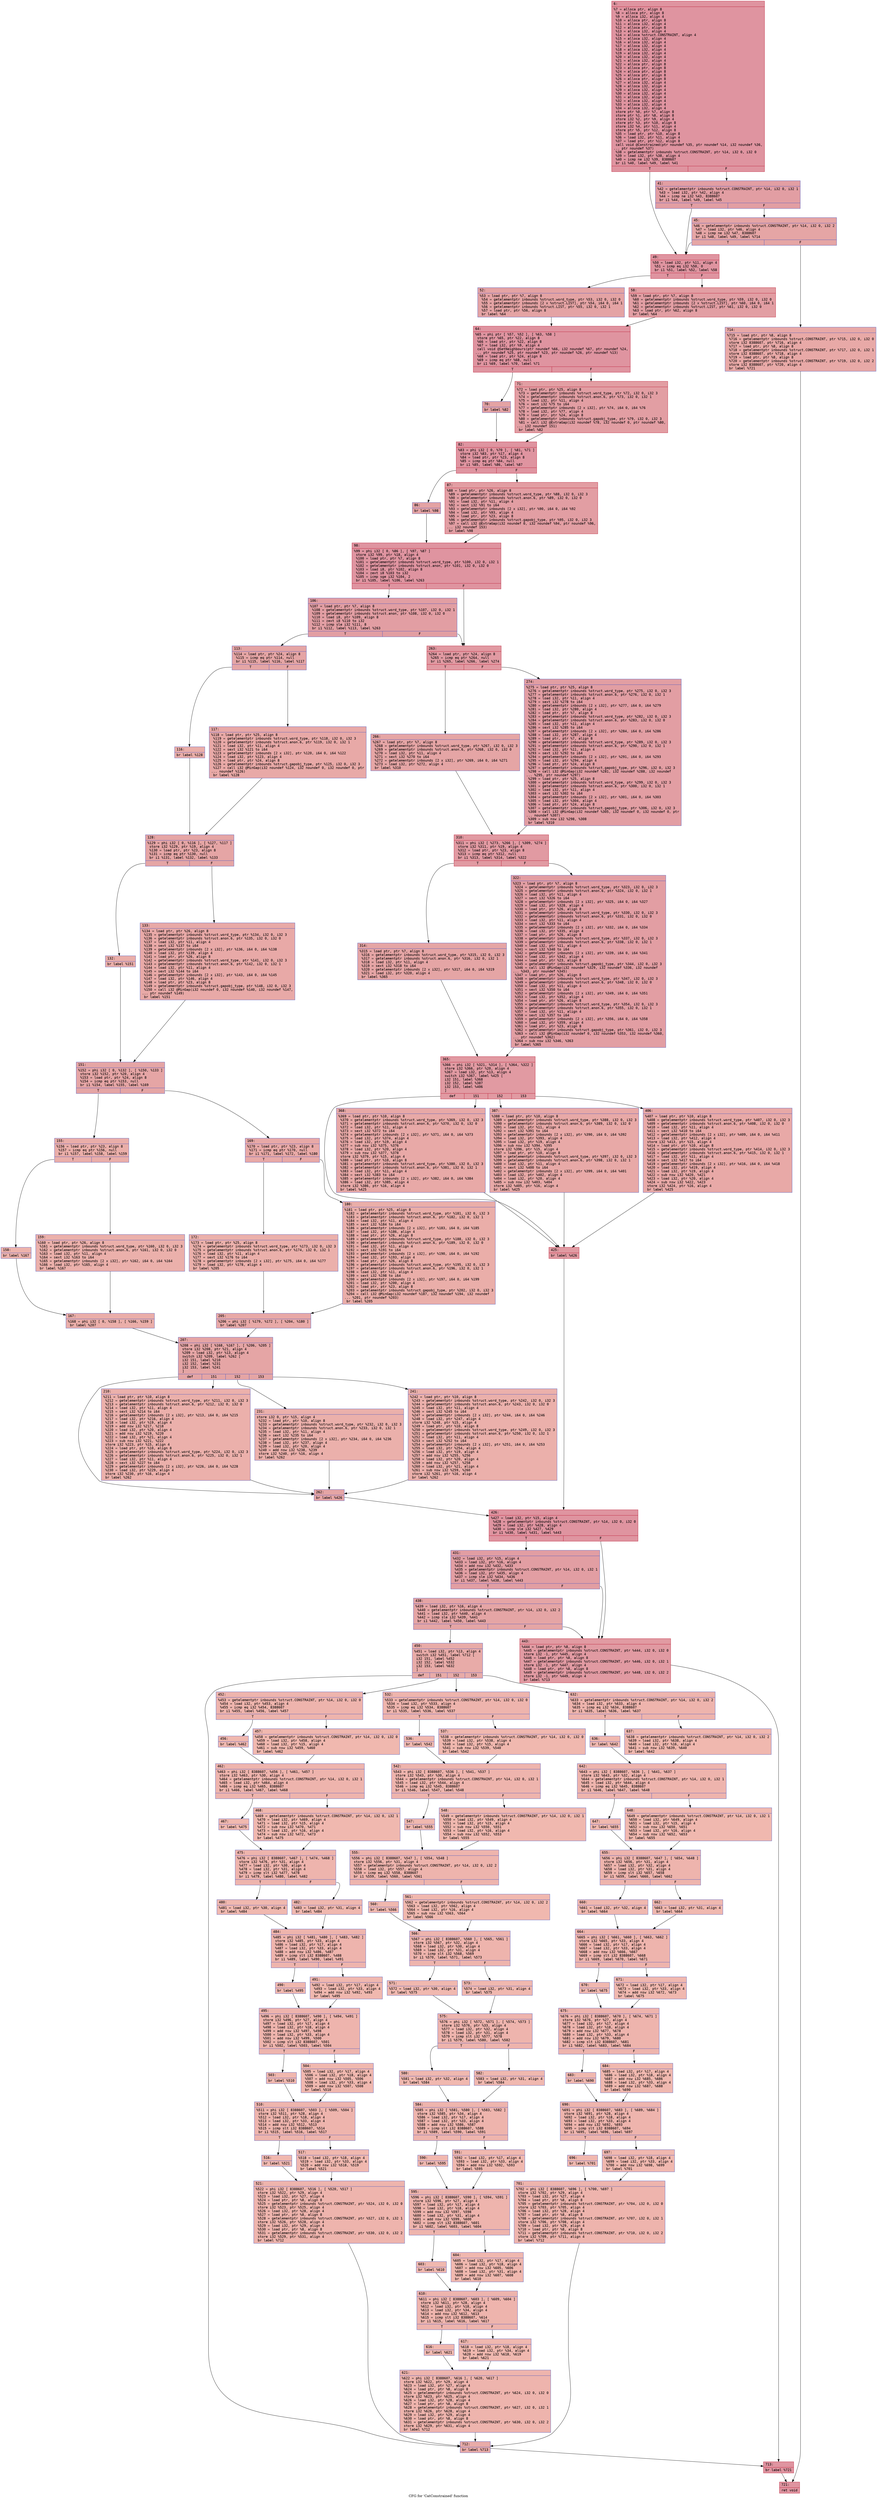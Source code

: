 digraph "CFG for 'CatConstrained' function" {
	label="CFG for 'CatConstrained' function";

	Node0x600001078690 [shape=record,color="#b70d28ff", style=filled, fillcolor="#b70d2870" fontname="Courier",label="{6:\l|  %7 = alloca ptr, align 8\l  %8 = alloca ptr, align 8\l  %9 = alloca i32, align 4\l  %10 = alloca ptr, align 8\l  %11 = alloca i32, align 4\l  %12 = alloca ptr, align 8\l  %13 = alloca i32, align 4\l  %14 = alloca %struct.CONSTRAINT, align 4\l  %15 = alloca i32, align 4\l  %16 = alloca i32, align 4\l  %17 = alloca i32, align 4\l  %18 = alloca i32, align 4\l  %19 = alloca i32, align 4\l  %20 = alloca i32, align 4\l  %21 = alloca i32, align 4\l  %22 = alloca ptr, align 8\l  %23 = alloca ptr, align 8\l  %24 = alloca ptr, align 8\l  %25 = alloca ptr, align 8\l  %26 = alloca ptr, align 8\l  %27 = alloca i32, align 4\l  %28 = alloca i32, align 4\l  %29 = alloca i32, align 4\l  %30 = alloca i32, align 4\l  %31 = alloca i32, align 4\l  %32 = alloca i32, align 4\l  %33 = alloca i32, align 4\l  %34 = alloca i32, align 4\l  store ptr %0, ptr %7, align 8\l  store ptr %1, ptr %8, align 8\l  store i32 %2, ptr %9, align 4\l  store ptr %3, ptr %10, align 8\l  store i32 %4, ptr %11, align 4\l  store ptr %5, ptr %12, align 8\l  %35 = load ptr, ptr %10, align 8\l  %36 = load i32, ptr %11, align 4\l  %37 = load ptr, ptr %12, align 8\l  call void @Constrained(ptr noundef %35, ptr noundef %14, i32 noundef %36,\l... ptr noundef %37)\l  %38 = getelementptr inbounds %struct.CONSTRAINT, ptr %14, i32 0, i32 0\l  %39 = load i32, ptr %38, align 4\l  %40 = icmp ne i32 %39, 8388607\l  br i1 %40, label %49, label %41\l|{<s0>T|<s1>F}}"];
	Node0x600001078690:s0 -> Node0x600001078d70[tooltip="6 -> 49\nProbability 50.00%" ];
	Node0x600001078690:s1 -> Node0x600001078cd0[tooltip="6 -> 41\nProbability 50.00%" ];
	Node0x600001078cd0 [shape=record,color="#3d50c3ff", style=filled, fillcolor="#be242e70" fontname="Courier",label="{41:\l|  %42 = getelementptr inbounds %struct.CONSTRAINT, ptr %14, i32 0, i32 1\l  %43 = load i32, ptr %42, align 4\l  %44 = icmp ne i32 %43, 8388607\l  br i1 %44, label %49, label %45\l|{<s0>T|<s1>F}}"];
	Node0x600001078cd0:s0 -> Node0x600001078d70[tooltip="41 -> 49\nProbability 50.00%" ];
	Node0x600001078cd0:s1 -> Node0x600001078d20[tooltip="41 -> 45\nProbability 50.00%" ];
	Node0x600001078d20 [shape=record,color="#3d50c3ff", style=filled, fillcolor="#c5333470" fontname="Courier",label="{45:\l|  %46 = getelementptr inbounds %struct.CONSTRAINT, ptr %14, i32 0, i32 2\l  %47 = load i32, ptr %46, align 4\l  %48 = icmp ne i32 %47, 8388607\l  br i1 %48, label %49, label %714\l|{<s0>T|<s1>F}}"];
	Node0x600001078d20:s0 -> Node0x600001078d70[tooltip="45 -> 49\nProbability 50.00%" ];
	Node0x600001078d20:s1 -> Node0x60000107b070[tooltip="45 -> 714\nProbability 50.00%" ];
	Node0x600001078d70 [shape=record,color="#b70d28ff", style=filled, fillcolor="#b70d2870" fontname="Courier",label="{49:\l|  %50 = load i32, ptr %11, align 4\l  %51 = icmp eq i32 %50, 0\l  br i1 %51, label %52, label %58\l|{<s0>T|<s1>F}}"];
	Node0x600001078d70:s0 -> Node0x600001078dc0[tooltip="49 -> 52\nProbability 37.50%" ];
	Node0x600001078d70:s1 -> Node0x600001078e10[tooltip="49 -> 58\nProbability 62.50%" ];
	Node0x600001078dc0 [shape=record,color="#3d50c3ff", style=filled, fillcolor="#c32e3170" fontname="Courier",label="{52:\l|  %53 = load ptr, ptr %7, align 8\l  %54 = getelementptr inbounds %struct.word_type, ptr %53, i32 0, i32 0\l  %55 = getelementptr inbounds [2 x %struct.LIST], ptr %54, i64 0, i64 1\l  %56 = getelementptr inbounds %struct.LIST, ptr %55, i32 0, i32 1\l  %57 = load ptr, ptr %56, align 8\l  br label %64\l}"];
	Node0x600001078dc0 -> Node0x600001078e60[tooltip="52 -> 64\nProbability 100.00%" ];
	Node0x600001078e10 [shape=record,color="#b70d28ff", style=filled, fillcolor="#be242e70" fontname="Courier",label="{58:\l|  %59 = load ptr, ptr %7, align 8\l  %60 = getelementptr inbounds %struct.word_type, ptr %59, i32 0, i32 0\l  %61 = getelementptr inbounds [2 x %struct.LIST], ptr %60, i64 0, i64 1\l  %62 = getelementptr inbounds %struct.LIST, ptr %61, i32 0, i32 0\l  %63 = load ptr, ptr %62, align 8\l  br label %64\l}"];
	Node0x600001078e10 -> Node0x600001078e60[tooltip="58 -> 64\nProbability 100.00%" ];
	Node0x600001078e60 [shape=record,color="#b70d28ff", style=filled, fillcolor="#b70d2870" fontname="Courier",label="{64:\l|  %65 = phi ptr [ %57, %52 ], [ %63, %58 ]\l  store ptr %65, ptr %22, align 8\l  %66 = load ptr, ptr %22, align 8\l  %67 = load i32, ptr %9, align 4\l  call void @SetNeighbours(ptr noundef %66, i32 noundef %67, ptr noundef %24,\l... ptr noundef %25, ptr noundef %23, ptr noundef %26, ptr noundef %13)\l  %68 = load ptr, ptr %24, align 8\l  %69 = icmp eq ptr %68, null\l  br i1 %69, label %70, label %71\l|{<s0>T|<s1>F}}"];
	Node0x600001078e60:s0 -> Node0x600001078eb0[tooltip="64 -> 70\nProbability 37.50%" ];
	Node0x600001078e60:s1 -> Node0x600001078f00[tooltip="64 -> 71\nProbability 62.50%" ];
	Node0x600001078eb0 [shape=record,color="#3d50c3ff", style=filled, fillcolor="#c32e3170" fontname="Courier",label="{70:\l|  br label %82\l}"];
	Node0x600001078eb0 -> Node0x600001078f50[tooltip="70 -> 82\nProbability 100.00%" ];
	Node0x600001078f00 [shape=record,color="#b70d28ff", style=filled, fillcolor="#be242e70" fontname="Courier",label="{71:\l|  %72 = load ptr, ptr %25, align 8\l  %73 = getelementptr inbounds %struct.word_type, ptr %72, i32 0, i32 3\l  %74 = getelementptr inbounds %struct.anon.6, ptr %73, i32 0, i32 1\l  %75 = load i32, ptr %11, align 4\l  %76 = sext i32 %75 to i64\l  %77 = getelementptr inbounds [2 x i32], ptr %74, i64 0, i64 %76\l  %78 = load i32, ptr %77, align 4\l  %79 = load ptr, ptr %24, align 8\l  %80 = getelementptr inbounds %struct.gapobj_type, ptr %79, i32 0, i32 3\l  %81 = call i32 @ExtraGap(i32 noundef %78, i32 noundef 0, ptr noundef %80,\l... i32 noundef 151)\l  br label %82\l}"];
	Node0x600001078f00 -> Node0x600001078f50[tooltip="71 -> 82\nProbability 100.00%" ];
	Node0x600001078f50 [shape=record,color="#b70d28ff", style=filled, fillcolor="#b70d2870" fontname="Courier",label="{82:\l|  %83 = phi i32 [ 0, %70 ], [ %81, %71 ]\l  store i32 %83, ptr %17, align 4\l  %84 = load ptr, ptr %23, align 8\l  %85 = icmp eq ptr %84, null\l  br i1 %85, label %86, label %87\l|{<s0>T|<s1>F}}"];
	Node0x600001078f50:s0 -> Node0x600001078fa0[tooltip="82 -> 86\nProbability 37.50%" ];
	Node0x600001078f50:s1 -> Node0x600001078ff0[tooltip="82 -> 87\nProbability 62.50%" ];
	Node0x600001078fa0 [shape=record,color="#3d50c3ff", style=filled, fillcolor="#c32e3170" fontname="Courier",label="{86:\l|  br label %98\l}"];
	Node0x600001078fa0 -> Node0x600001079040[tooltip="86 -> 98\nProbability 100.00%" ];
	Node0x600001078ff0 [shape=record,color="#b70d28ff", style=filled, fillcolor="#be242e70" fontname="Courier",label="{87:\l|  %88 = load ptr, ptr %26, align 8\l  %89 = getelementptr inbounds %struct.word_type, ptr %88, i32 0, i32 3\l  %90 = getelementptr inbounds %struct.anon.6, ptr %89, i32 0, i32 0\l  %91 = load i32, ptr %11, align 4\l  %92 = sext i32 %91 to i64\l  %93 = getelementptr inbounds [2 x i32], ptr %90, i64 0, i64 %92\l  %94 = load i32, ptr %93, align 4\l  %95 = load ptr, ptr %23, align 8\l  %96 = getelementptr inbounds %struct.gapobj_type, ptr %95, i32 0, i32 3\l  %97 = call i32 @ExtraGap(i32 noundef 0, i32 noundef %94, ptr noundef %96,\l... i32 noundef 153)\l  br label %98\l}"];
	Node0x600001078ff0 -> Node0x600001079040[tooltip="87 -> 98\nProbability 100.00%" ];
	Node0x600001079040 [shape=record,color="#b70d28ff", style=filled, fillcolor="#b70d2870" fontname="Courier",label="{98:\l|  %99 = phi i32 [ 0, %86 ], [ %97, %87 ]\l  store i32 %99, ptr %18, align 4\l  %100 = load ptr, ptr %7, align 8\l  %101 = getelementptr inbounds %struct.word_type, ptr %100, i32 0, i32 1\l  %102 = getelementptr inbounds %struct.anon, ptr %101, i32 0, i32 0\l  %103 = load i8, ptr %102, align 8\l  %104 = zext i8 %103 to i32\l  %105 = icmp sge i32 %104, 2\l  br i1 %105, label %106, label %263\l|{<s0>T|<s1>F}}"];
	Node0x600001079040:s0 -> Node0x600001079090[tooltip="98 -> 106\nProbability 50.00%" ];
	Node0x600001079040:s1 -> Node0x600001079720[tooltip="98 -> 263\nProbability 50.00%" ];
	Node0x600001079090 [shape=record,color="#3d50c3ff", style=filled, fillcolor="#be242e70" fontname="Courier",label="{106:\l|  %107 = load ptr, ptr %7, align 8\l  %108 = getelementptr inbounds %struct.word_type, ptr %107, i32 0, i32 1\l  %109 = getelementptr inbounds %struct.anon, ptr %108, i32 0, i32 0\l  %110 = load i8, ptr %109, align 8\l  %111 = zext i8 %110 to i32\l  %112 = icmp sle i32 %111, 8\l  br i1 %112, label %113, label %263\l|{<s0>T|<s1>F}}"];
	Node0x600001079090:s0 -> Node0x6000010790e0[tooltip="106 -> 113\nProbability 50.00%" ];
	Node0x600001079090:s1 -> Node0x600001079720[tooltip="106 -> 263\nProbability 50.00%" ];
	Node0x6000010790e0 [shape=record,color="#3d50c3ff", style=filled, fillcolor="#c5333470" fontname="Courier",label="{113:\l|  %114 = load ptr, ptr %24, align 8\l  %115 = icmp eq ptr %114, null\l  br i1 %115, label %116, label %117\l|{<s0>T|<s1>F}}"];
	Node0x6000010790e0:s0 -> Node0x600001079130[tooltip="113 -> 116\nProbability 37.50%" ];
	Node0x6000010790e0:s1 -> Node0x600001079180[tooltip="113 -> 117\nProbability 62.50%" ];
	Node0x600001079130 [shape=record,color="#3d50c3ff", style=filled, fillcolor="#d0473d70" fontname="Courier",label="{116:\l|  br label %128\l}"];
	Node0x600001079130 -> Node0x6000010791d0[tooltip="116 -> 128\nProbability 100.00%" ];
	Node0x600001079180 [shape=record,color="#3d50c3ff", style=filled, fillcolor="#ca3b3770" fontname="Courier",label="{117:\l|  %118 = load ptr, ptr %25, align 8\l  %119 = getelementptr inbounds %struct.word_type, ptr %118, i32 0, i32 3\l  %120 = getelementptr inbounds %struct.anon.6, ptr %119, i32 0, i32 1\l  %121 = load i32, ptr %11, align 4\l  %122 = sext i32 %121 to i64\l  %123 = getelementptr inbounds [2 x i32], ptr %120, i64 0, i64 %122\l  %124 = load i32, ptr %123, align 4\l  %125 = load ptr, ptr %24, align 8\l  %126 = getelementptr inbounds %struct.gapobj_type, ptr %125, i32 0, i32 3\l  %127 = call i32 @MinGap(i32 noundef %124, i32 noundef 0, i32 noundef 0, ptr\l... noundef %126)\l  br label %128\l}"];
	Node0x600001079180 -> Node0x6000010791d0[tooltip="117 -> 128\nProbability 100.00%" ];
	Node0x6000010791d0 [shape=record,color="#3d50c3ff", style=filled, fillcolor="#c5333470" fontname="Courier",label="{128:\l|  %129 = phi i32 [ 0, %116 ], [ %127, %117 ]\l  store i32 %129, ptr %19, align 4\l  %130 = load ptr, ptr %23, align 8\l  %131 = icmp eq ptr %130, null\l  br i1 %131, label %132, label %133\l|{<s0>T|<s1>F}}"];
	Node0x6000010791d0:s0 -> Node0x600001079220[tooltip="128 -> 132\nProbability 37.50%" ];
	Node0x6000010791d0:s1 -> Node0x600001079270[tooltip="128 -> 133\nProbability 62.50%" ];
	Node0x600001079220 [shape=record,color="#3d50c3ff", style=filled, fillcolor="#d0473d70" fontname="Courier",label="{132:\l|  br label %151\l}"];
	Node0x600001079220 -> Node0x6000010792c0[tooltip="132 -> 151\nProbability 100.00%" ];
	Node0x600001079270 [shape=record,color="#3d50c3ff", style=filled, fillcolor="#ca3b3770" fontname="Courier",label="{133:\l|  %134 = load ptr, ptr %26, align 8\l  %135 = getelementptr inbounds %struct.word_type, ptr %134, i32 0, i32 3\l  %136 = getelementptr inbounds %struct.anon.6, ptr %135, i32 0, i32 0\l  %137 = load i32, ptr %11, align 4\l  %138 = sext i32 %137 to i64\l  %139 = getelementptr inbounds [2 x i32], ptr %136, i64 0, i64 %138\l  %140 = load i32, ptr %139, align 4\l  %141 = load ptr, ptr %26, align 8\l  %142 = getelementptr inbounds %struct.word_type, ptr %141, i32 0, i32 3\l  %143 = getelementptr inbounds %struct.anon.6, ptr %142, i32 0, i32 1\l  %144 = load i32, ptr %11, align 4\l  %145 = sext i32 %144 to i64\l  %146 = getelementptr inbounds [2 x i32], ptr %143, i64 0, i64 %145\l  %147 = load i32, ptr %146, align 4\l  %148 = load ptr, ptr %23, align 8\l  %149 = getelementptr inbounds %struct.gapobj_type, ptr %148, i32 0, i32 3\l  %150 = call i32 @MinGap(i32 noundef 0, i32 noundef %140, i32 noundef %147,\l... ptr noundef %149)\l  br label %151\l}"];
	Node0x600001079270 -> Node0x6000010792c0[tooltip="133 -> 151\nProbability 100.00%" ];
	Node0x6000010792c0 [shape=record,color="#3d50c3ff", style=filled, fillcolor="#c5333470" fontname="Courier",label="{151:\l|  %152 = phi i32 [ 0, %132 ], [ %150, %133 ]\l  store i32 %152, ptr %20, align 4\l  %153 = load ptr, ptr %24, align 8\l  %154 = icmp eq ptr %153, null\l  br i1 %154, label %155, label %169\l|{<s0>T|<s1>F}}"];
	Node0x6000010792c0:s0 -> Node0x600001079310[tooltip="151 -> 155\nProbability 37.50%" ];
	Node0x6000010792c0:s1 -> Node0x600001079450[tooltip="151 -> 169\nProbability 62.50%" ];
	Node0x600001079310 [shape=record,color="#3d50c3ff", style=filled, fillcolor="#d0473d70" fontname="Courier",label="{155:\l|  %156 = load ptr, ptr %23, align 8\l  %157 = icmp eq ptr %156, null\l  br i1 %157, label %158, label %159\l|{<s0>T|<s1>F}}"];
	Node0x600001079310:s0 -> Node0x600001079360[tooltip="155 -> 158\nProbability 37.50%" ];
	Node0x600001079310:s1 -> Node0x6000010793b0[tooltip="155 -> 159\nProbability 62.50%" ];
	Node0x600001079360 [shape=record,color="#3d50c3ff", style=filled, fillcolor="#d6524470" fontname="Courier",label="{158:\l|  br label %167\l}"];
	Node0x600001079360 -> Node0x600001079400[tooltip="158 -> 167\nProbability 100.00%" ];
	Node0x6000010793b0 [shape=record,color="#3d50c3ff", style=filled, fillcolor="#d24b4070" fontname="Courier",label="{159:\l|  %160 = load ptr, ptr %26, align 8\l  %161 = getelementptr inbounds %struct.word_type, ptr %160, i32 0, i32 3\l  %162 = getelementptr inbounds %struct.anon.6, ptr %161, i32 0, i32 0\l  %163 = load i32, ptr %11, align 4\l  %164 = sext i32 %163 to i64\l  %165 = getelementptr inbounds [2 x i32], ptr %162, i64 0, i64 %164\l  %166 = load i32, ptr %165, align 4\l  br label %167\l}"];
	Node0x6000010793b0 -> Node0x600001079400[tooltip="159 -> 167\nProbability 100.00%" ];
	Node0x600001079400 [shape=record,color="#3d50c3ff", style=filled, fillcolor="#d0473d70" fontname="Courier",label="{167:\l|  %168 = phi i32 [ 0, %158 ], [ %166, %159 ]\l  br label %207\l}"];
	Node0x600001079400 -> Node0x600001079590[tooltip="167 -> 207\nProbability 100.00%" ];
	Node0x600001079450 [shape=record,color="#3d50c3ff", style=filled, fillcolor="#ca3b3770" fontname="Courier",label="{169:\l|  %170 = load ptr, ptr %23, align 8\l  %171 = icmp eq ptr %170, null\l  br i1 %171, label %172, label %180\l|{<s0>T|<s1>F}}"];
	Node0x600001079450:s0 -> Node0x6000010794a0[tooltip="169 -> 172\nProbability 37.50%" ];
	Node0x600001079450:s1 -> Node0x6000010794f0[tooltip="169 -> 180\nProbability 62.50%" ];
	Node0x6000010794a0 [shape=record,color="#3d50c3ff", style=filled, fillcolor="#d24b4070" fontname="Courier",label="{172:\l|  %173 = load ptr, ptr %25, align 8\l  %174 = getelementptr inbounds %struct.word_type, ptr %173, i32 0, i32 3\l  %175 = getelementptr inbounds %struct.anon.6, ptr %174, i32 0, i32 1\l  %176 = load i32, ptr %11, align 4\l  %177 = sext i32 %176 to i64\l  %178 = getelementptr inbounds [2 x i32], ptr %175, i64 0, i64 %177\l  %179 = load i32, ptr %178, align 4\l  br label %205\l}"];
	Node0x6000010794a0 -> Node0x600001079540[tooltip="172 -> 205\nProbability 100.00%" ];
	Node0x6000010794f0 [shape=record,color="#3d50c3ff", style=filled, fillcolor="#d0473d70" fontname="Courier",label="{180:\l|  %181 = load ptr, ptr %25, align 8\l  %182 = getelementptr inbounds %struct.word_type, ptr %181, i32 0, i32 3\l  %183 = getelementptr inbounds %struct.anon.6, ptr %182, i32 0, i32 1\l  %184 = load i32, ptr %11, align 4\l  %185 = sext i32 %184 to i64\l  %186 = getelementptr inbounds [2 x i32], ptr %183, i64 0, i64 %185\l  %187 = load i32, ptr %186, align 4\l  %188 = load ptr, ptr %26, align 8\l  %189 = getelementptr inbounds %struct.word_type, ptr %188, i32 0, i32 3\l  %190 = getelementptr inbounds %struct.anon.6, ptr %189, i32 0, i32 0\l  %191 = load i32, ptr %11, align 4\l  %192 = sext i32 %191 to i64\l  %193 = getelementptr inbounds [2 x i32], ptr %190, i64 0, i64 %192\l  %194 = load i32, ptr %193, align 4\l  %195 = load ptr, ptr %26, align 8\l  %196 = getelementptr inbounds %struct.word_type, ptr %195, i32 0, i32 3\l  %197 = getelementptr inbounds %struct.anon.6, ptr %196, i32 0, i32 1\l  %198 = load i32, ptr %11, align 4\l  %199 = sext i32 %198 to i64\l  %200 = getelementptr inbounds [2 x i32], ptr %197, i64 0, i64 %199\l  %201 = load i32, ptr %200, align 4\l  %202 = load ptr, ptr %23, align 8\l  %203 = getelementptr inbounds %struct.gapobj_type, ptr %202, i32 0, i32 3\l  %204 = call i32 @MinGap(i32 noundef %187, i32 noundef %194, i32 noundef\l... %201, ptr noundef %203)\l  br label %205\l}"];
	Node0x6000010794f0 -> Node0x600001079540[tooltip="180 -> 205\nProbability 100.00%" ];
	Node0x600001079540 [shape=record,color="#3d50c3ff", style=filled, fillcolor="#ca3b3770" fontname="Courier",label="{205:\l|  %206 = phi i32 [ %179, %172 ], [ %204, %180 ]\l  br label %207\l}"];
	Node0x600001079540 -> Node0x600001079590[tooltip="205 -> 207\nProbability 100.00%" ];
	Node0x600001079590 [shape=record,color="#3d50c3ff", style=filled, fillcolor="#c5333470" fontname="Courier",label="{207:\l|  %208 = phi i32 [ %168, %167 ], [ %206, %205 ]\l  store i32 %208, ptr %21, align 4\l  %209 = load i32, ptr %13, align 4\l  switch i32 %209, label %262 [\l    i32 151, label %210\l    i32 152, label %231\l    i32 153, label %241\l  ]\l|{<s0>def|<s1>151|<s2>152|<s3>153}}"];
	Node0x600001079590:s0 -> Node0x6000010796d0[tooltip="207 -> 262\nProbability 25.00%" ];
	Node0x600001079590:s1 -> Node0x6000010795e0[tooltip="207 -> 210\nProbability 25.00%" ];
	Node0x600001079590:s2 -> Node0x600001079630[tooltip="207 -> 231\nProbability 25.00%" ];
	Node0x600001079590:s3 -> Node0x600001079680[tooltip="207 -> 241\nProbability 25.00%" ];
	Node0x6000010795e0 [shape=record,color="#3d50c3ff", style=filled, fillcolor="#d24b4070" fontname="Courier",label="{210:\l|  %211 = load ptr, ptr %10, align 8\l  %212 = getelementptr inbounds %struct.word_type, ptr %211, i32 0, i32 3\l  %213 = getelementptr inbounds %struct.anon.6, ptr %212, i32 0, i32 0\l  %214 = load i32, ptr %11, align 4\l  %215 = sext i32 %214 to i64\l  %216 = getelementptr inbounds [2 x i32], ptr %213, i64 0, i64 %215\l  %217 = load i32, ptr %216, align 4\l  %218 = load i32, ptr %19, align 4\l  %219 = add nsw i32 %217, %218\l  %220 = load i32, ptr %20, align 4\l  %221 = add nsw i32 %219, %220\l  %222 = load i32, ptr %21, align 4\l  %223 = sub nsw i32 %221, %222\l  store i32 %223, ptr %15, align 4\l  %224 = load ptr, ptr %10, align 8\l  %225 = getelementptr inbounds %struct.word_type, ptr %224, i32 0, i32 3\l  %226 = getelementptr inbounds %struct.anon.6, ptr %225, i32 0, i32 1\l  %227 = load i32, ptr %11, align 4\l  %228 = sext i32 %227 to i64\l  %229 = getelementptr inbounds [2 x i32], ptr %226, i64 0, i64 %228\l  %230 = load i32, ptr %229, align 4\l  store i32 %230, ptr %16, align 4\l  br label %262\l}"];
	Node0x6000010795e0 -> Node0x6000010796d0[tooltip="210 -> 262\nProbability 100.00%" ];
	Node0x600001079630 [shape=record,color="#3d50c3ff", style=filled, fillcolor="#d24b4070" fontname="Courier",label="{231:\l|  store i32 0, ptr %15, align 4\l  %232 = load ptr, ptr %10, align 8\l  %233 = getelementptr inbounds %struct.word_type, ptr %232, i32 0, i32 3\l  %234 = getelementptr inbounds %struct.anon.6, ptr %233, i32 0, i32 1\l  %235 = load i32, ptr %11, align 4\l  %236 = sext i32 %235 to i64\l  %237 = getelementptr inbounds [2 x i32], ptr %234, i64 0, i64 %236\l  %238 = load i32, ptr %237, align 4\l  %239 = load i32, ptr %20, align 4\l  %240 = add nsw i32 %238, %239\l  store i32 %240, ptr %16, align 4\l  br label %262\l}"];
	Node0x600001079630 -> Node0x6000010796d0[tooltip="231 -> 262\nProbability 100.00%" ];
	Node0x600001079680 [shape=record,color="#3d50c3ff", style=filled, fillcolor="#d24b4070" fontname="Courier",label="{241:\l|  %242 = load ptr, ptr %10, align 8\l  %243 = getelementptr inbounds %struct.word_type, ptr %242, i32 0, i32 3\l  %244 = getelementptr inbounds %struct.anon.6, ptr %243, i32 0, i32 0\l  %245 = load i32, ptr %11, align 4\l  %246 = sext i32 %245 to i64\l  %247 = getelementptr inbounds [2 x i32], ptr %244, i64 0, i64 %246\l  %248 = load i32, ptr %247, align 4\l  store i32 %248, ptr %15, align 4\l  %249 = load ptr, ptr %10, align 8\l  %250 = getelementptr inbounds %struct.word_type, ptr %249, i32 0, i32 3\l  %251 = getelementptr inbounds %struct.anon.6, ptr %250, i32 0, i32 1\l  %252 = load i32, ptr %11, align 4\l  %253 = sext i32 %252 to i64\l  %254 = getelementptr inbounds [2 x i32], ptr %251, i64 0, i64 %253\l  %255 = load i32, ptr %254, align 4\l  %256 = load i32, ptr %19, align 4\l  %257 = add nsw i32 %255, %256\l  %258 = load i32, ptr %20, align 4\l  %259 = add nsw i32 %257, %258\l  %260 = load i32, ptr %21, align 4\l  %261 = sub nsw i32 %259, %260\l  store i32 %261, ptr %16, align 4\l  br label %262\l}"];
	Node0x600001079680 -> Node0x6000010796d0[tooltip="241 -> 262\nProbability 100.00%" ];
	Node0x6000010796d0 [shape=record,color="#3d50c3ff", style=filled, fillcolor="#c5333470" fontname="Courier",label="{262:\l|  br label %426\l}"];
	Node0x6000010796d0 -> Node0x600001079a90[tooltip="262 -> 426\nProbability 100.00%" ];
	Node0x600001079720 [shape=record,color="#b70d28ff", style=filled, fillcolor="#bb1b2c70" fontname="Courier",label="{263:\l|  %264 = load ptr, ptr %24, align 8\l  %265 = icmp eq ptr %264, null\l  br i1 %265, label %266, label %274\l|{<s0>T|<s1>F}}"];
	Node0x600001079720:s0 -> Node0x600001079770[tooltip="263 -> 266\nProbability 37.50%" ];
	Node0x600001079720:s1 -> Node0x6000010797c0[tooltip="263 -> 274\nProbability 62.50%" ];
	Node0x600001079770 [shape=record,color="#3d50c3ff", style=filled, fillcolor="#c5333470" fontname="Courier",label="{266:\l|  %267 = load ptr, ptr %7, align 8\l  %268 = getelementptr inbounds %struct.word_type, ptr %267, i32 0, i32 3\l  %269 = getelementptr inbounds %struct.anon.6, ptr %268, i32 0, i32 0\l  %270 = load i32, ptr %11, align 4\l  %271 = sext i32 %270 to i64\l  %272 = getelementptr inbounds [2 x i32], ptr %269, i64 0, i64 %271\l  %273 = load i32, ptr %272, align 4\l  br label %310\l}"];
	Node0x600001079770 -> Node0x600001079810[tooltip="266 -> 310\nProbability 100.00%" ];
	Node0x6000010797c0 [shape=record,color="#3d50c3ff", style=filled, fillcolor="#be242e70" fontname="Courier",label="{274:\l|  %275 = load ptr, ptr %25, align 8\l  %276 = getelementptr inbounds %struct.word_type, ptr %275, i32 0, i32 3\l  %277 = getelementptr inbounds %struct.anon.6, ptr %276, i32 0, i32 1\l  %278 = load i32, ptr %11, align 4\l  %279 = sext i32 %278 to i64\l  %280 = getelementptr inbounds [2 x i32], ptr %277, i64 0, i64 %279\l  %281 = load i32, ptr %280, align 4\l  %282 = load ptr, ptr %7, align 8\l  %283 = getelementptr inbounds %struct.word_type, ptr %282, i32 0, i32 3\l  %284 = getelementptr inbounds %struct.anon.6, ptr %283, i32 0, i32 0\l  %285 = load i32, ptr %11, align 4\l  %286 = sext i32 %285 to i64\l  %287 = getelementptr inbounds [2 x i32], ptr %284, i64 0, i64 %286\l  %288 = load i32, ptr %287, align 4\l  %289 = load ptr, ptr %7, align 8\l  %290 = getelementptr inbounds %struct.word_type, ptr %289, i32 0, i32 3\l  %291 = getelementptr inbounds %struct.anon.6, ptr %290, i32 0, i32 1\l  %292 = load i32, ptr %11, align 4\l  %293 = sext i32 %292 to i64\l  %294 = getelementptr inbounds [2 x i32], ptr %291, i64 0, i64 %293\l  %295 = load i32, ptr %294, align 4\l  %296 = load ptr, ptr %24, align 8\l  %297 = getelementptr inbounds %struct.gapobj_type, ptr %296, i32 0, i32 3\l  %298 = call i32 @MinGap(i32 noundef %281, i32 noundef %288, i32 noundef\l... %295, ptr noundef %297)\l  %299 = load ptr, ptr %25, align 8\l  %300 = getelementptr inbounds %struct.word_type, ptr %299, i32 0, i32 3\l  %301 = getelementptr inbounds %struct.anon.6, ptr %300, i32 0, i32 1\l  %302 = load i32, ptr %11, align 4\l  %303 = sext i32 %302 to i64\l  %304 = getelementptr inbounds [2 x i32], ptr %301, i64 0, i64 %303\l  %305 = load i32, ptr %304, align 4\l  %306 = load ptr, ptr %24, align 8\l  %307 = getelementptr inbounds %struct.gapobj_type, ptr %306, i32 0, i32 3\l  %308 = call i32 @MinGap(i32 noundef %305, i32 noundef 0, i32 noundef 0, ptr\l... noundef %307)\l  %309 = sub nsw i32 %298, %308\l  br label %310\l}"];
	Node0x6000010797c0 -> Node0x600001079810[tooltip="274 -> 310\nProbability 100.00%" ];
	Node0x600001079810 [shape=record,color="#b70d28ff", style=filled, fillcolor="#bb1b2c70" fontname="Courier",label="{310:\l|  %311 = phi i32 [ %273, %266 ], [ %309, %274 ]\l  store i32 %311, ptr %19, align 4\l  %312 = load ptr, ptr %23, align 8\l  %313 = icmp eq ptr %312, null\l  br i1 %313, label %314, label %322\l|{<s0>T|<s1>F}}"];
	Node0x600001079810:s0 -> Node0x600001079860[tooltip="310 -> 314\nProbability 37.50%" ];
	Node0x600001079810:s1 -> Node0x6000010798b0[tooltip="310 -> 322\nProbability 62.50%" ];
	Node0x600001079860 [shape=record,color="#3d50c3ff", style=filled, fillcolor="#c5333470" fontname="Courier",label="{314:\l|  %315 = load ptr, ptr %7, align 8\l  %316 = getelementptr inbounds %struct.word_type, ptr %315, i32 0, i32 3\l  %317 = getelementptr inbounds %struct.anon.6, ptr %316, i32 0, i32 1\l  %318 = load i32, ptr %11, align 4\l  %319 = sext i32 %318 to i64\l  %320 = getelementptr inbounds [2 x i32], ptr %317, i64 0, i64 %319\l  %321 = load i32, ptr %320, align 4\l  br label %365\l}"];
	Node0x600001079860 -> Node0x600001079900[tooltip="314 -> 365\nProbability 100.00%" ];
	Node0x6000010798b0 [shape=record,color="#3d50c3ff", style=filled, fillcolor="#be242e70" fontname="Courier",label="{322:\l|  %323 = load ptr, ptr %7, align 8\l  %324 = getelementptr inbounds %struct.word_type, ptr %323, i32 0, i32 3\l  %325 = getelementptr inbounds %struct.anon.6, ptr %324, i32 0, i32 1\l  %326 = load i32, ptr %11, align 4\l  %327 = sext i32 %326 to i64\l  %328 = getelementptr inbounds [2 x i32], ptr %325, i64 0, i64 %327\l  %329 = load i32, ptr %328, align 4\l  %330 = load ptr, ptr %26, align 8\l  %331 = getelementptr inbounds %struct.word_type, ptr %330, i32 0, i32 3\l  %332 = getelementptr inbounds %struct.anon.6, ptr %331, i32 0, i32 0\l  %333 = load i32, ptr %11, align 4\l  %334 = sext i32 %333 to i64\l  %335 = getelementptr inbounds [2 x i32], ptr %332, i64 0, i64 %334\l  %336 = load i32, ptr %335, align 4\l  %337 = load ptr, ptr %26, align 8\l  %338 = getelementptr inbounds %struct.word_type, ptr %337, i32 0, i32 3\l  %339 = getelementptr inbounds %struct.anon.6, ptr %338, i32 0, i32 1\l  %340 = load i32, ptr %11, align 4\l  %341 = sext i32 %340 to i64\l  %342 = getelementptr inbounds [2 x i32], ptr %339, i64 0, i64 %341\l  %343 = load i32, ptr %342, align 4\l  %344 = load ptr, ptr %23, align 8\l  %345 = getelementptr inbounds %struct.gapobj_type, ptr %344, i32 0, i32 3\l  %346 = call i32 @MinGap(i32 noundef %329, i32 noundef %336, i32 noundef\l... %343, ptr noundef %345)\l  %347 = load ptr, ptr %26, align 8\l  %348 = getelementptr inbounds %struct.word_type, ptr %347, i32 0, i32 3\l  %349 = getelementptr inbounds %struct.anon.6, ptr %348, i32 0, i32 0\l  %350 = load i32, ptr %11, align 4\l  %351 = sext i32 %350 to i64\l  %352 = getelementptr inbounds [2 x i32], ptr %349, i64 0, i64 %351\l  %353 = load i32, ptr %352, align 4\l  %354 = load ptr, ptr %26, align 8\l  %355 = getelementptr inbounds %struct.word_type, ptr %354, i32 0, i32 3\l  %356 = getelementptr inbounds %struct.anon.6, ptr %355, i32 0, i32 1\l  %357 = load i32, ptr %11, align 4\l  %358 = sext i32 %357 to i64\l  %359 = getelementptr inbounds [2 x i32], ptr %356, i64 0, i64 %358\l  %360 = load i32, ptr %359, align 4\l  %361 = load ptr, ptr %23, align 8\l  %362 = getelementptr inbounds %struct.gapobj_type, ptr %361, i32 0, i32 3\l  %363 = call i32 @MinGap(i32 noundef 0, i32 noundef %353, i32 noundef %360,\l... ptr noundef %362)\l  %364 = sub nsw i32 %346, %363\l  br label %365\l}"];
	Node0x6000010798b0 -> Node0x600001079900[tooltip="322 -> 365\nProbability 100.00%" ];
	Node0x600001079900 [shape=record,color="#b70d28ff", style=filled, fillcolor="#bb1b2c70" fontname="Courier",label="{365:\l|  %366 = phi i32 [ %321, %314 ], [ %364, %322 ]\l  store i32 %366, ptr %20, align 4\l  %367 = load i32, ptr %13, align 4\l  switch i32 %367, label %425 [\l    i32 151, label %368\l    i32 152, label %387\l    i32 153, label %406\l  ]\l|{<s0>def|<s1>151|<s2>152|<s3>153}}"];
	Node0x600001079900:s0 -> Node0x600001079a40[tooltip="365 -> 425\nProbability 25.00%" ];
	Node0x600001079900:s1 -> Node0x600001079950[tooltip="365 -> 368\nProbability 25.00%" ];
	Node0x600001079900:s2 -> Node0x6000010799a0[tooltip="365 -> 387\nProbability 25.00%" ];
	Node0x600001079900:s3 -> Node0x6000010799f0[tooltip="365 -> 406\nProbability 25.00%" ];
	Node0x600001079950 [shape=record,color="#3d50c3ff", style=filled, fillcolor="#ca3b3770" fontname="Courier",label="{368:\l|  %369 = load ptr, ptr %10, align 8\l  %370 = getelementptr inbounds %struct.word_type, ptr %369, i32 0, i32 3\l  %371 = getelementptr inbounds %struct.anon.6, ptr %370, i32 0, i32 0\l  %372 = load i32, ptr %11, align 4\l  %373 = sext i32 %372 to i64\l  %374 = getelementptr inbounds [2 x i32], ptr %371, i64 0, i64 %373\l  %375 = load i32, ptr %374, align 4\l  %376 = load i32, ptr %19, align 4\l  %377 = sub nsw i32 %375, %376\l  %378 = load i32, ptr %20, align 4\l  %379 = sub nsw i32 %377, %378\l  store i32 %379, ptr %15, align 4\l  %380 = load ptr, ptr %10, align 8\l  %381 = getelementptr inbounds %struct.word_type, ptr %380, i32 0, i32 3\l  %382 = getelementptr inbounds %struct.anon.6, ptr %381, i32 0, i32 1\l  %383 = load i32, ptr %11, align 4\l  %384 = sext i32 %383 to i64\l  %385 = getelementptr inbounds [2 x i32], ptr %382, i64 0, i64 %384\l  %386 = load i32, ptr %385, align 4\l  store i32 %386, ptr %16, align 4\l  br label %425\l}"];
	Node0x600001079950 -> Node0x600001079a40[tooltip="368 -> 425\nProbability 100.00%" ];
	Node0x6000010799a0 [shape=record,color="#3d50c3ff", style=filled, fillcolor="#ca3b3770" fontname="Courier",label="{387:\l|  %388 = load ptr, ptr %10, align 8\l  %389 = getelementptr inbounds %struct.word_type, ptr %388, i32 0, i32 3\l  %390 = getelementptr inbounds %struct.anon.6, ptr %389, i32 0, i32 0\l  %391 = load i32, ptr %11, align 4\l  %392 = sext i32 %391 to i64\l  %393 = getelementptr inbounds [2 x i32], ptr %390, i64 0, i64 %392\l  %394 = load i32, ptr %393, align 4\l  %395 = load i32, ptr %19, align 4\l  %396 = sub nsw i32 %394, %395\l  store i32 %396, ptr %15, align 4\l  %397 = load ptr, ptr %10, align 8\l  %398 = getelementptr inbounds %struct.word_type, ptr %397, i32 0, i32 3\l  %399 = getelementptr inbounds %struct.anon.6, ptr %398, i32 0, i32 1\l  %400 = load i32, ptr %11, align 4\l  %401 = sext i32 %400 to i64\l  %402 = getelementptr inbounds [2 x i32], ptr %399, i64 0, i64 %401\l  %403 = load i32, ptr %402, align 4\l  %404 = load i32, ptr %20, align 4\l  %405 = sub nsw i32 %403, %404\l  store i32 %405, ptr %16, align 4\l  br label %425\l}"];
	Node0x6000010799a0 -> Node0x600001079a40[tooltip="387 -> 425\nProbability 100.00%" ];
	Node0x6000010799f0 [shape=record,color="#3d50c3ff", style=filled, fillcolor="#ca3b3770" fontname="Courier",label="{406:\l|  %407 = load ptr, ptr %10, align 8\l  %408 = getelementptr inbounds %struct.word_type, ptr %407, i32 0, i32 3\l  %409 = getelementptr inbounds %struct.anon.6, ptr %408, i32 0, i32 0\l  %410 = load i32, ptr %11, align 4\l  %411 = sext i32 %410 to i64\l  %412 = getelementptr inbounds [2 x i32], ptr %409, i64 0, i64 %411\l  %413 = load i32, ptr %412, align 4\l  store i32 %413, ptr %15, align 4\l  %414 = load ptr, ptr %10, align 8\l  %415 = getelementptr inbounds %struct.word_type, ptr %414, i32 0, i32 3\l  %416 = getelementptr inbounds %struct.anon.6, ptr %415, i32 0, i32 1\l  %417 = load i32, ptr %11, align 4\l  %418 = sext i32 %417 to i64\l  %419 = getelementptr inbounds [2 x i32], ptr %416, i64 0, i64 %418\l  %420 = load i32, ptr %419, align 4\l  %421 = load i32, ptr %19, align 4\l  %422 = sub nsw i32 %420, %421\l  %423 = load i32, ptr %20, align 4\l  %424 = sub nsw i32 %422, %423\l  store i32 %424, ptr %16, align 4\l  br label %425\l}"];
	Node0x6000010799f0 -> Node0x600001079a40[tooltip="406 -> 425\nProbability 100.00%" ];
	Node0x600001079a40 [shape=record,color="#b70d28ff", style=filled, fillcolor="#bb1b2c70" fontname="Courier",label="{425:\l|  br label %426\l}"];
	Node0x600001079a40 -> Node0x600001079a90[tooltip="425 -> 426\nProbability 100.00%" ];
	Node0x600001079a90 [shape=record,color="#b70d28ff", style=filled, fillcolor="#b70d2870" fontname="Courier",label="{426:\l|  %427 = load i32, ptr %15, align 4\l  %428 = getelementptr inbounds %struct.CONSTRAINT, ptr %14, i32 0, i32 0\l  %429 = load i32, ptr %428, align 4\l  %430 = icmp sle i32 %427, %429\l  br i1 %430, label %431, label %443\l|{<s0>T|<s1>F}}"];
	Node0x600001079a90:s0 -> Node0x600001079ae0[tooltip="426 -> 431\nProbability 50.00%" ];
	Node0x600001079a90:s1 -> Node0x600001079b80[tooltip="426 -> 443\nProbability 50.00%" ];
	Node0x600001079ae0 [shape=record,color="#3d50c3ff", style=filled, fillcolor="#be242e70" fontname="Courier",label="{431:\l|  %432 = load i32, ptr %15, align 4\l  %433 = load i32, ptr %16, align 4\l  %434 = add nsw i32 %432, %433\l  %435 = getelementptr inbounds %struct.CONSTRAINT, ptr %14, i32 0, i32 1\l  %436 = load i32, ptr %435, align 4\l  %437 = icmp sle i32 %434, %436\l  br i1 %437, label %438, label %443\l|{<s0>T|<s1>F}}"];
	Node0x600001079ae0:s0 -> Node0x600001079b30[tooltip="431 -> 438\nProbability 50.00%" ];
	Node0x600001079ae0:s1 -> Node0x600001079b80[tooltip="431 -> 443\nProbability 50.00%" ];
	Node0x600001079b30 [shape=record,color="#3d50c3ff", style=filled, fillcolor="#c5333470" fontname="Courier",label="{438:\l|  %439 = load i32, ptr %16, align 4\l  %440 = getelementptr inbounds %struct.CONSTRAINT, ptr %14, i32 0, i32 2\l  %441 = load i32, ptr %440, align 4\l  %442 = icmp sle i32 %439, %441\l  br i1 %442, label %450, label %443\l|{<s0>T|<s1>F}}"];
	Node0x600001079b30:s0 -> Node0x600001079bd0[tooltip="438 -> 450\nProbability 50.00%" ];
	Node0x600001079b30:s1 -> Node0x600001079b80[tooltip="438 -> 443\nProbability 50.00%" ];
	Node0x600001079b80 [shape=record,color="#b70d28ff", style=filled, fillcolor="#bb1b2c70" fontname="Courier",label="{443:\l|  %444 = load ptr, ptr %8, align 8\l  %445 = getelementptr inbounds %struct.CONSTRAINT, ptr %444, i32 0, i32 0\l  store i32 -1, ptr %445, align 4\l  %446 = load ptr, ptr %8, align 8\l  %447 = getelementptr inbounds %struct.CONSTRAINT, ptr %446, i32 0, i32 1\l  store i32 -1, ptr %447, align 4\l  %448 = load ptr, ptr %8, align 8\l  %449 = getelementptr inbounds %struct.CONSTRAINT, ptr %448, i32 0, i32 2\l  store i32 -1, ptr %449, align 4\l  br label %713\l}"];
	Node0x600001079b80 -> Node0x60000107b020[tooltip="443 -> 713\nProbability 100.00%" ];
	Node0x600001079bd0 [shape=record,color="#3d50c3ff", style=filled, fillcolor="#cc403a70" fontname="Courier",label="{450:\l|  %451 = load i32, ptr %13, align 4\l  switch i32 %451, label %712 [\l    i32 151, label %452\l    i32 152, label %532\l    i32 153, label %632\l  ]\l|{<s0>def|<s1>151|<s2>152|<s3>153}}"];
	Node0x600001079bd0:s0 -> Node0x60000107afd0[tooltip="450 -> 712\nProbability 25.00%" ];
	Node0x600001079bd0:s1 -> Node0x600001079c20[tooltip="450 -> 452\nProbability 25.00%" ];
	Node0x600001079bd0:s2 -> Node0x60000107a210[tooltip="450 -> 532\nProbability 25.00%" ];
	Node0x600001079bd0:s3 -> Node0x60000107a9e0[tooltip="450 -> 632\nProbability 25.00%" ];
	Node0x600001079c20 [shape=record,color="#3d50c3ff", style=filled, fillcolor="#d8564670" fontname="Courier",label="{452:\l|  %453 = getelementptr inbounds %struct.CONSTRAINT, ptr %14, i32 0, i32 0\l  %454 = load i32, ptr %453, align 4\l  %455 = icmp eq i32 %454, 8388607\l  br i1 %455, label %456, label %457\l|{<s0>T|<s1>F}}"];
	Node0x600001079c20:s0 -> Node0x600001079c70[tooltip="452 -> 456\nProbability 50.00%" ];
	Node0x600001079c20:s1 -> Node0x600001079cc0[tooltip="452 -> 457\nProbability 50.00%" ];
	Node0x600001079c70 [shape=record,color="#3d50c3ff", style=filled, fillcolor="#dc5d4a70" fontname="Courier",label="{456:\l|  br label %462\l}"];
	Node0x600001079c70 -> Node0x600001079d10[tooltip="456 -> 462\nProbability 100.00%" ];
	Node0x600001079cc0 [shape=record,color="#3d50c3ff", style=filled, fillcolor="#dc5d4a70" fontname="Courier",label="{457:\l|  %458 = getelementptr inbounds %struct.CONSTRAINT, ptr %14, i32 0, i32 0\l  %459 = load i32, ptr %458, align 4\l  %460 = load i32, ptr %15, align 4\l  %461 = sub nsw i32 %459, %460\l  br label %462\l}"];
	Node0x600001079cc0 -> Node0x600001079d10[tooltip="457 -> 462\nProbability 100.00%" ];
	Node0x600001079d10 [shape=record,color="#3d50c3ff", style=filled, fillcolor="#d8564670" fontname="Courier",label="{462:\l|  %463 = phi i32 [ 8388607, %456 ], [ %461, %457 ]\l  store i32 %463, ptr %30, align 4\l  %464 = getelementptr inbounds %struct.CONSTRAINT, ptr %14, i32 0, i32 1\l  %465 = load i32, ptr %464, align 4\l  %466 = icmp eq i32 %465, 8388607\l  br i1 %466, label %467, label %468\l|{<s0>T|<s1>F}}"];
	Node0x600001079d10:s0 -> Node0x600001079d60[tooltip="462 -> 467\nProbability 50.00%" ];
	Node0x600001079d10:s1 -> Node0x600001079db0[tooltip="462 -> 468\nProbability 50.00%" ];
	Node0x600001079d60 [shape=record,color="#3d50c3ff", style=filled, fillcolor="#dc5d4a70" fontname="Courier",label="{467:\l|  br label %475\l}"];
	Node0x600001079d60 -> Node0x600001079e00[tooltip="467 -> 475\nProbability 100.00%" ];
	Node0x600001079db0 [shape=record,color="#3d50c3ff", style=filled, fillcolor="#dc5d4a70" fontname="Courier",label="{468:\l|  %469 = getelementptr inbounds %struct.CONSTRAINT, ptr %14, i32 0, i32 1\l  %470 = load i32, ptr %469, align 4\l  %471 = load i32, ptr %15, align 4\l  %472 = sub nsw i32 %470, %471\l  %473 = load i32, ptr %16, align 4\l  %474 = sub nsw i32 %472, %473\l  br label %475\l}"];
	Node0x600001079db0 -> Node0x600001079e00[tooltip="468 -> 475\nProbability 100.00%" ];
	Node0x600001079e00 [shape=record,color="#3d50c3ff", style=filled, fillcolor="#d8564670" fontname="Courier",label="{475:\l|  %476 = phi i32 [ 8388607, %467 ], [ %474, %468 ]\l  store i32 %476, ptr %31, align 4\l  %477 = load i32, ptr %30, align 4\l  %478 = load i32, ptr %31, align 4\l  %479 = icmp slt i32 %477, %478\l  br i1 %479, label %480, label %482\l|{<s0>T|<s1>F}}"];
	Node0x600001079e00:s0 -> Node0x600001079e50[tooltip="475 -> 480\nProbability 50.00%" ];
	Node0x600001079e00:s1 -> Node0x600001079ea0[tooltip="475 -> 482\nProbability 50.00%" ];
	Node0x600001079e50 [shape=record,color="#3d50c3ff", style=filled, fillcolor="#dc5d4a70" fontname="Courier",label="{480:\l|  %481 = load i32, ptr %30, align 4\l  br label %484\l}"];
	Node0x600001079e50 -> Node0x600001079ef0[tooltip="480 -> 484\nProbability 100.00%" ];
	Node0x600001079ea0 [shape=record,color="#3d50c3ff", style=filled, fillcolor="#dc5d4a70" fontname="Courier",label="{482:\l|  %483 = load i32, ptr %31, align 4\l  br label %484\l}"];
	Node0x600001079ea0 -> Node0x600001079ef0[tooltip="482 -> 484\nProbability 100.00%" ];
	Node0x600001079ef0 [shape=record,color="#3d50c3ff", style=filled, fillcolor="#d8564670" fontname="Courier",label="{484:\l|  %485 = phi i32 [ %481, %480 ], [ %483, %482 ]\l  store i32 %485, ptr %33, align 4\l  %486 = load i32, ptr %17, align 4\l  %487 = load i32, ptr %33, align 4\l  %488 = add nsw i32 %486, %487\l  %489 = icmp slt i32 8388607, %488\l  br i1 %489, label %490, label %491\l|{<s0>T|<s1>F}}"];
	Node0x600001079ef0:s0 -> Node0x600001079f40[tooltip="484 -> 490\nProbability 50.00%" ];
	Node0x600001079ef0:s1 -> Node0x600001079f90[tooltip="484 -> 491\nProbability 50.00%" ];
	Node0x600001079f40 [shape=record,color="#3d50c3ff", style=filled, fillcolor="#dc5d4a70" fontname="Courier",label="{490:\l|  br label %495\l}"];
	Node0x600001079f40 -> Node0x600001079fe0[tooltip="490 -> 495\nProbability 100.00%" ];
	Node0x600001079f90 [shape=record,color="#3d50c3ff", style=filled, fillcolor="#dc5d4a70" fontname="Courier",label="{491:\l|  %492 = load i32, ptr %17, align 4\l  %493 = load i32, ptr %33, align 4\l  %494 = add nsw i32 %492, %493\l  br label %495\l}"];
	Node0x600001079f90 -> Node0x600001079fe0[tooltip="491 -> 495\nProbability 100.00%" ];
	Node0x600001079fe0 [shape=record,color="#3d50c3ff", style=filled, fillcolor="#d8564670" fontname="Courier",label="{495:\l|  %496 = phi i32 [ 8388607, %490 ], [ %494, %491 ]\l  store i32 %496, ptr %27, align 4\l  %497 = load i32, ptr %17, align 4\l  %498 = load i32, ptr %18, align 4\l  %499 = add nsw i32 %497, %498\l  %500 = load i32, ptr %33, align 4\l  %501 = add nsw i32 %499, %500\l  %502 = icmp slt i32 8388607, %501\l  br i1 %502, label %503, label %504\l|{<s0>T|<s1>F}}"];
	Node0x600001079fe0:s0 -> Node0x60000107a030[tooltip="495 -> 503\nProbability 50.00%" ];
	Node0x600001079fe0:s1 -> Node0x60000107a080[tooltip="495 -> 504\nProbability 50.00%" ];
	Node0x60000107a030 [shape=record,color="#3d50c3ff", style=filled, fillcolor="#dc5d4a70" fontname="Courier",label="{503:\l|  br label %510\l}"];
	Node0x60000107a030 -> Node0x60000107a0d0[tooltip="503 -> 510\nProbability 100.00%" ];
	Node0x60000107a080 [shape=record,color="#3d50c3ff", style=filled, fillcolor="#dc5d4a70" fontname="Courier",label="{504:\l|  %505 = load i32, ptr %17, align 4\l  %506 = load i32, ptr %18, align 4\l  %507 = add nsw i32 %505, %506\l  %508 = load i32, ptr %33, align 4\l  %509 = add nsw i32 %507, %508\l  br label %510\l}"];
	Node0x60000107a080 -> Node0x60000107a0d0[tooltip="504 -> 510\nProbability 100.00%" ];
	Node0x60000107a0d0 [shape=record,color="#3d50c3ff", style=filled, fillcolor="#d8564670" fontname="Courier",label="{510:\l|  %511 = phi i32 [ 8388607, %503 ], [ %509, %504 ]\l  store i32 %511, ptr %28, align 4\l  %512 = load i32, ptr %18, align 4\l  %513 = load i32, ptr %33, align 4\l  %514 = add nsw i32 %512, %513\l  %515 = icmp slt i32 8388607, %514\l  br i1 %515, label %516, label %517\l|{<s0>T|<s1>F}}"];
	Node0x60000107a0d0:s0 -> Node0x60000107a120[tooltip="510 -> 516\nProbability 50.00%" ];
	Node0x60000107a0d0:s1 -> Node0x60000107a170[tooltip="510 -> 517\nProbability 50.00%" ];
	Node0x60000107a120 [shape=record,color="#3d50c3ff", style=filled, fillcolor="#dc5d4a70" fontname="Courier",label="{516:\l|  br label %521\l}"];
	Node0x60000107a120 -> Node0x60000107a1c0[tooltip="516 -> 521\nProbability 100.00%" ];
	Node0x60000107a170 [shape=record,color="#3d50c3ff", style=filled, fillcolor="#dc5d4a70" fontname="Courier",label="{517:\l|  %518 = load i32, ptr %18, align 4\l  %519 = load i32, ptr %33, align 4\l  %520 = add nsw i32 %518, %519\l  br label %521\l}"];
	Node0x60000107a170 -> Node0x60000107a1c0[tooltip="517 -> 521\nProbability 100.00%" ];
	Node0x60000107a1c0 [shape=record,color="#3d50c3ff", style=filled, fillcolor="#d8564670" fontname="Courier",label="{521:\l|  %522 = phi i32 [ 8388607, %516 ], [ %520, %517 ]\l  store i32 %522, ptr %29, align 4\l  %523 = load i32, ptr %27, align 4\l  %524 = load ptr, ptr %8, align 8\l  %525 = getelementptr inbounds %struct.CONSTRAINT, ptr %524, i32 0, i32 0\l  store i32 %523, ptr %525, align 4\l  %526 = load i32, ptr %28, align 4\l  %527 = load ptr, ptr %8, align 8\l  %528 = getelementptr inbounds %struct.CONSTRAINT, ptr %527, i32 0, i32 1\l  store i32 %526, ptr %528, align 4\l  %529 = load i32, ptr %29, align 4\l  %530 = load ptr, ptr %8, align 8\l  %531 = getelementptr inbounds %struct.CONSTRAINT, ptr %530, i32 0, i32 2\l  store i32 %529, ptr %531, align 4\l  br label %712\l}"];
	Node0x60000107a1c0 -> Node0x60000107afd0[tooltip="521 -> 712\nProbability 100.00%" ];
	Node0x60000107a210 [shape=record,color="#3d50c3ff", style=filled, fillcolor="#d8564670" fontname="Courier",label="{532:\l|  %533 = getelementptr inbounds %struct.CONSTRAINT, ptr %14, i32 0, i32 0\l  %534 = load i32, ptr %533, align 4\l  %535 = icmp eq i32 %534, 8388607\l  br i1 %535, label %536, label %537\l|{<s0>T|<s1>F}}"];
	Node0x60000107a210:s0 -> Node0x60000107a260[tooltip="532 -> 536\nProbability 50.00%" ];
	Node0x60000107a210:s1 -> Node0x60000107a2b0[tooltip="532 -> 537\nProbability 50.00%" ];
	Node0x60000107a260 [shape=record,color="#3d50c3ff", style=filled, fillcolor="#dc5d4a70" fontname="Courier",label="{536:\l|  br label %542\l}"];
	Node0x60000107a260 -> Node0x60000107a300[tooltip="536 -> 542\nProbability 100.00%" ];
	Node0x60000107a2b0 [shape=record,color="#3d50c3ff", style=filled, fillcolor="#dc5d4a70" fontname="Courier",label="{537:\l|  %538 = getelementptr inbounds %struct.CONSTRAINT, ptr %14, i32 0, i32 0\l  %539 = load i32, ptr %538, align 4\l  %540 = load i32, ptr %15, align 4\l  %541 = sub nsw i32 %539, %540\l  br label %542\l}"];
	Node0x60000107a2b0 -> Node0x60000107a300[tooltip="537 -> 542\nProbability 100.00%" ];
	Node0x60000107a300 [shape=record,color="#3d50c3ff", style=filled, fillcolor="#d8564670" fontname="Courier",label="{542:\l|  %543 = phi i32 [ 8388607, %536 ], [ %541, %537 ]\l  store i32 %543, ptr %30, align 4\l  %544 = getelementptr inbounds %struct.CONSTRAINT, ptr %14, i32 0, i32 1\l  %545 = load i32, ptr %544, align 4\l  %546 = icmp eq i32 %545, 8388607\l  br i1 %546, label %547, label %548\l|{<s0>T|<s1>F}}"];
	Node0x60000107a300:s0 -> Node0x60000107a350[tooltip="542 -> 547\nProbability 50.00%" ];
	Node0x60000107a300:s1 -> Node0x60000107a3a0[tooltip="542 -> 548\nProbability 50.00%" ];
	Node0x60000107a350 [shape=record,color="#3d50c3ff", style=filled, fillcolor="#dc5d4a70" fontname="Courier",label="{547:\l|  br label %555\l}"];
	Node0x60000107a350 -> Node0x60000107a3f0[tooltip="547 -> 555\nProbability 100.00%" ];
	Node0x60000107a3a0 [shape=record,color="#3d50c3ff", style=filled, fillcolor="#dc5d4a70" fontname="Courier",label="{548:\l|  %549 = getelementptr inbounds %struct.CONSTRAINT, ptr %14, i32 0, i32 1\l  %550 = load i32, ptr %549, align 4\l  %551 = load i32, ptr %15, align 4\l  %552 = sub nsw i32 %550, %551\l  %553 = load i32, ptr %16, align 4\l  %554 = sub nsw i32 %552, %553\l  br label %555\l}"];
	Node0x60000107a3a0 -> Node0x60000107a3f0[tooltip="548 -> 555\nProbability 100.00%" ];
	Node0x60000107a3f0 [shape=record,color="#3d50c3ff", style=filled, fillcolor="#d8564670" fontname="Courier",label="{555:\l|  %556 = phi i32 [ 8388607, %547 ], [ %554, %548 ]\l  store i32 %556, ptr %31, align 4\l  %557 = getelementptr inbounds %struct.CONSTRAINT, ptr %14, i32 0, i32 2\l  %558 = load i32, ptr %557, align 4\l  %559 = icmp eq i32 %558, 8388607\l  br i1 %559, label %560, label %561\l|{<s0>T|<s1>F}}"];
	Node0x60000107a3f0:s0 -> Node0x60000107a440[tooltip="555 -> 560\nProbability 50.00%" ];
	Node0x60000107a3f0:s1 -> Node0x60000107a490[tooltip="555 -> 561\nProbability 50.00%" ];
	Node0x60000107a440 [shape=record,color="#3d50c3ff", style=filled, fillcolor="#dc5d4a70" fontname="Courier",label="{560:\l|  br label %566\l}"];
	Node0x60000107a440 -> Node0x60000107a4e0[tooltip="560 -> 566\nProbability 100.00%" ];
	Node0x60000107a490 [shape=record,color="#3d50c3ff", style=filled, fillcolor="#dc5d4a70" fontname="Courier",label="{561:\l|  %562 = getelementptr inbounds %struct.CONSTRAINT, ptr %14, i32 0, i32 2\l  %563 = load i32, ptr %562, align 4\l  %564 = load i32, ptr %16, align 4\l  %565 = sub nsw i32 %563, %564\l  br label %566\l}"];
	Node0x60000107a490 -> Node0x60000107a4e0[tooltip="561 -> 566\nProbability 100.00%" ];
	Node0x60000107a4e0 [shape=record,color="#3d50c3ff", style=filled, fillcolor="#d8564670" fontname="Courier",label="{566:\l|  %567 = phi i32 [ 8388607, %560 ], [ %565, %561 ]\l  store i32 %567, ptr %32, align 4\l  %568 = load i32, ptr %30, align 4\l  %569 = load i32, ptr %31, align 4\l  %570 = icmp slt i32 %568, %569\l  br i1 %570, label %571, label %573\l|{<s0>T|<s1>F}}"];
	Node0x60000107a4e0:s0 -> Node0x60000107a530[tooltip="566 -> 571\nProbability 50.00%" ];
	Node0x60000107a4e0:s1 -> Node0x60000107a580[tooltip="566 -> 573\nProbability 50.00%" ];
	Node0x60000107a530 [shape=record,color="#3d50c3ff", style=filled, fillcolor="#dc5d4a70" fontname="Courier",label="{571:\l|  %572 = load i32, ptr %30, align 4\l  br label %575\l}"];
	Node0x60000107a530 -> Node0x60000107a5d0[tooltip="571 -> 575\nProbability 100.00%" ];
	Node0x60000107a580 [shape=record,color="#3d50c3ff", style=filled, fillcolor="#dc5d4a70" fontname="Courier",label="{573:\l|  %574 = load i32, ptr %31, align 4\l  br label %575\l}"];
	Node0x60000107a580 -> Node0x60000107a5d0[tooltip="573 -> 575\nProbability 100.00%" ];
	Node0x60000107a5d0 [shape=record,color="#3d50c3ff", style=filled, fillcolor="#d8564670" fontname="Courier",label="{575:\l|  %576 = phi i32 [ %572, %571 ], [ %574, %573 ]\l  store i32 %576, ptr %33, align 4\l  %577 = load i32, ptr %32, align 4\l  %578 = load i32, ptr %31, align 4\l  %579 = icmp slt i32 %577, %578\l  br i1 %579, label %580, label %582\l|{<s0>T|<s1>F}}"];
	Node0x60000107a5d0:s0 -> Node0x60000107a620[tooltip="575 -> 580\nProbability 50.00%" ];
	Node0x60000107a5d0:s1 -> Node0x60000107a670[tooltip="575 -> 582\nProbability 50.00%" ];
	Node0x60000107a620 [shape=record,color="#3d50c3ff", style=filled, fillcolor="#dc5d4a70" fontname="Courier",label="{580:\l|  %581 = load i32, ptr %32, align 4\l  br label %584\l}"];
	Node0x60000107a620 -> Node0x60000107a6c0[tooltip="580 -> 584\nProbability 100.00%" ];
	Node0x60000107a670 [shape=record,color="#3d50c3ff", style=filled, fillcolor="#dc5d4a70" fontname="Courier",label="{582:\l|  %583 = load i32, ptr %31, align 4\l  br label %584\l}"];
	Node0x60000107a670 -> Node0x60000107a6c0[tooltip="582 -> 584\nProbability 100.00%" ];
	Node0x60000107a6c0 [shape=record,color="#3d50c3ff", style=filled, fillcolor="#d8564670" fontname="Courier",label="{584:\l|  %585 = phi i32 [ %581, %580 ], [ %583, %582 ]\l  store i32 %585, ptr %34, align 4\l  %586 = load i32, ptr %17, align 4\l  %587 = load i32, ptr %33, align 4\l  %588 = add nsw i32 %586, %587\l  %589 = icmp slt i32 8388607, %588\l  br i1 %589, label %590, label %591\l|{<s0>T|<s1>F}}"];
	Node0x60000107a6c0:s0 -> Node0x60000107a710[tooltip="584 -> 590\nProbability 50.00%" ];
	Node0x60000107a6c0:s1 -> Node0x60000107a760[tooltip="584 -> 591\nProbability 50.00%" ];
	Node0x60000107a710 [shape=record,color="#3d50c3ff", style=filled, fillcolor="#dc5d4a70" fontname="Courier",label="{590:\l|  br label %595\l}"];
	Node0x60000107a710 -> Node0x60000107a7b0[tooltip="590 -> 595\nProbability 100.00%" ];
	Node0x60000107a760 [shape=record,color="#3d50c3ff", style=filled, fillcolor="#dc5d4a70" fontname="Courier",label="{591:\l|  %592 = load i32, ptr %17, align 4\l  %593 = load i32, ptr %33, align 4\l  %594 = add nsw i32 %592, %593\l  br label %595\l}"];
	Node0x60000107a760 -> Node0x60000107a7b0[tooltip="591 -> 595\nProbability 100.00%" ];
	Node0x60000107a7b0 [shape=record,color="#3d50c3ff", style=filled, fillcolor="#d8564670" fontname="Courier",label="{595:\l|  %596 = phi i32 [ 8388607, %590 ], [ %594, %591 ]\l  store i32 %596, ptr %27, align 4\l  %597 = load i32, ptr %17, align 4\l  %598 = load i32, ptr %18, align 4\l  %599 = add nsw i32 %597, %598\l  %600 = load i32, ptr %31, align 4\l  %601 = add nsw i32 %599, %600\l  %602 = icmp slt i32 8388607, %601\l  br i1 %602, label %603, label %604\l|{<s0>T|<s1>F}}"];
	Node0x60000107a7b0:s0 -> Node0x60000107a800[tooltip="595 -> 603\nProbability 50.00%" ];
	Node0x60000107a7b0:s1 -> Node0x60000107a850[tooltip="595 -> 604\nProbability 50.00%" ];
	Node0x60000107a800 [shape=record,color="#3d50c3ff", style=filled, fillcolor="#dc5d4a70" fontname="Courier",label="{603:\l|  br label %610\l}"];
	Node0x60000107a800 -> Node0x60000107a8a0[tooltip="603 -> 610\nProbability 100.00%" ];
	Node0x60000107a850 [shape=record,color="#3d50c3ff", style=filled, fillcolor="#dc5d4a70" fontname="Courier",label="{604:\l|  %605 = load i32, ptr %17, align 4\l  %606 = load i32, ptr %18, align 4\l  %607 = add nsw i32 %605, %606\l  %608 = load i32, ptr %31, align 4\l  %609 = add nsw i32 %607, %608\l  br label %610\l}"];
	Node0x60000107a850 -> Node0x60000107a8a0[tooltip="604 -> 610\nProbability 100.00%" ];
	Node0x60000107a8a0 [shape=record,color="#3d50c3ff", style=filled, fillcolor="#d8564670" fontname="Courier",label="{610:\l|  %611 = phi i32 [ 8388607, %603 ], [ %609, %604 ]\l  store i32 %611, ptr %28, align 4\l  %612 = load i32, ptr %18, align 4\l  %613 = load i32, ptr %34, align 4\l  %614 = add nsw i32 %612, %613\l  %615 = icmp slt i32 8388607, %614\l  br i1 %615, label %616, label %617\l|{<s0>T|<s1>F}}"];
	Node0x60000107a8a0:s0 -> Node0x60000107a8f0[tooltip="610 -> 616\nProbability 50.00%" ];
	Node0x60000107a8a0:s1 -> Node0x60000107a940[tooltip="610 -> 617\nProbability 50.00%" ];
	Node0x60000107a8f0 [shape=record,color="#3d50c3ff", style=filled, fillcolor="#dc5d4a70" fontname="Courier",label="{616:\l|  br label %621\l}"];
	Node0x60000107a8f0 -> Node0x60000107a990[tooltip="616 -> 621\nProbability 100.00%" ];
	Node0x60000107a940 [shape=record,color="#3d50c3ff", style=filled, fillcolor="#dc5d4a70" fontname="Courier",label="{617:\l|  %618 = load i32, ptr %18, align 4\l  %619 = load i32, ptr %34, align 4\l  %620 = add nsw i32 %618, %619\l  br label %621\l}"];
	Node0x60000107a940 -> Node0x60000107a990[tooltip="617 -> 621\nProbability 100.00%" ];
	Node0x60000107a990 [shape=record,color="#3d50c3ff", style=filled, fillcolor="#d8564670" fontname="Courier",label="{621:\l|  %622 = phi i32 [ 8388607, %616 ], [ %620, %617 ]\l  store i32 %622, ptr %29, align 4\l  %623 = load i32, ptr %27, align 4\l  %624 = load ptr, ptr %8, align 8\l  %625 = getelementptr inbounds %struct.CONSTRAINT, ptr %624, i32 0, i32 0\l  store i32 %623, ptr %625, align 4\l  %626 = load i32, ptr %28, align 4\l  %627 = load ptr, ptr %8, align 8\l  %628 = getelementptr inbounds %struct.CONSTRAINT, ptr %627, i32 0, i32 1\l  store i32 %626, ptr %628, align 4\l  %629 = load i32, ptr %29, align 4\l  %630 = load ptr, ptr %8, align 8\l  %631 = getelementptr inbounds %struct.CONSTRAINT, ptr %630, i32 0, i32 2\l  store i32 %629, ptr %631, align 4\l  br label %712\l}"];
	Node0x60000107a990 -> Node0x60000107afd0[tooltip="621 -> 712\nProbability 100.00%" ];
	Node0x60000107a9e0 [shape=record,color="#3d50c3ff", style=filled, fillcolor="#d8564670" fontname="Courier",label="{632:\l|  %633 = getelementptr inbounds %struct.CONSTRAINT, ptr %14, i32 0, i32 2\l  %634 = load i32, ptr %633, align 4\l  %635 = icmp eq i32 %634, 8388607\l  br i1 %635, label %636, label %637\l|{<s0>T|<s1>F}}"];
	Node0x60000107a9e0:s0 -> Node0x60000107aa30[tooltip="632 -> 636\nProbability 50.00%" ];
	Node0x60000107a9e0:s1 -> Node0x60000107aa80[tooltip="632 -> 637\nProbability 50.00%" ];
	Node0x60000107aa30 [shape=record,color="#3d50c3ff", style=filled, fillcolor="#dc5d4a70" fontname="Courier",label="{636:\l|  br label %642\l}"];
	Node0x60000107aa30 -> Node0x60000107aad0[tooltip="636 -> 642\nProbability 100.00%" ];
	Node0x60000107aa80 [shape=record,color="#3d50c3ff", style=filled, fillcolor="#dc5d4a70" fontname="Courier",label="{637:\l|  %638 = getelementptr inbounds %struct.CONSTRAINT, ptr %14, i32 0, i32 2\l  %639 = load i32, ptr %638, align 4\l  %640 = load i32, ptr %16, align 4\l  %641 = sub nsw i32 %639, %640\l  br label %642\l}"];
	Node0x60000107aa80 -> Node0x60000107aad0[tooltip="637 -> 642\nProbability 100.00%" ];
	Node0x60000107aad0 [shape=record,color="#3d50c3ff", style=filled, fillcolor="#d8564670" fontname="Courier",label="{642:\l|  %643 = phi i32 [ 8388607, %636 ], [ %641, %637 ]\l  store i32 %643, ptr %32, align 4\l  %644 = getelementptr inbounds %struct.CONSTRAINT, ptr %14, i32 0, i32 1\l  %645 = load i32, ptr %644, align 4\l  %646 = icmp eq i32 %645, 8388607\l  br i1 %646, label %647, label %648\l|{<s0>T|<s1>F}}"];
	Node0x60000107aad0:s0 -> Node0x60000107ab20[tooltip="642 -> 647\nProbability 50.00%" ];
	Node0x60000107aad0:s1 -> Node0x60000107ab70[tooltip="642 -> 648\nProbability 50.00%" ];
	Node0x60000107ab20 [shape=record,color="#3d50c3ff", style=filled, fillcolor="#dc5d4a70" fontname="Courier",label="{647:\l|  br label %655\l}"];
	Node0x60000107ab20 -> Node0x60000107abc0[tooltip="647 -> 655\nProbability 100.00%" ];
	Node0x60000107ab70 [shape=record,color="#3d50c3ff", style=filled, fillcolor="#dc5d4a70" fontname="Courier",label="{648:\l|  %649 = getelementptr inbounds %struct.CONSTRAINT, ptr %14, i32 0, i32 1\l  %650 = load i32, ptr %649, align 4\l  %651 = load i32, ptr %15, align 4\l  %652 = sub nsw i32 %650, %651\l  %653 = load i32, ptr %16, align 4\l  %654 = sub nsw i32 %652, %653\l  br label %655\l}"];
	Node0x60000107ab70 -> Node0x60000107abc0[tooltip="648 -> 655\nProbability 100.00%" ];
	Node0x60000107abc0 [shape=record,color="#3d50c3ff", style=filled, fillcolor="#d8564670" fontname="Courier",label="{655:\l|  %656 = phi i32 [ 8388607, %647 ], [ %654, %648 ]\l  store i32 %656, ptr %31, align 4\l  %657 = load i32, ptr %32, align 4\l  %658 = load i32, ptr %31, align 4\l  %659 = icmp slt i32 %657, %658\l  br i1 %659, label %660, label %662\l|{<s0>T|<s1>F}}"];
	Node0x60000107abc0:s0 -> Node0x60000107ac10[tooltip="655 -> 660\nProbability 50.00%" ];
	Node0x60000107abc0:s1 -> Node0x60000107ac60[tooltip="655 -> 662\nProbability 50.00%" ];
	Node0x60000107ac10 [shape=record,color="#3d50c3ff", style=filled, fillcolor="#dc5d4a70" fontname="Courier",label="{660:\l|  %661 = load i32, ptr %32, align 4\l  br label %664\l}"];
	Node0x60000107ac10 -> Node0x60000107acb0[tooltip="660 -> 664\nProbability 100.00%" ];
	Node0x60000107ac60 [shape=record,color="#3d50c3ff", style=filled, fillcolor="#dc5d4a70" fontname="Courier",label="{662:\l|  %663 = load i32, ptr %31, align 4\l  br label %664\l}"];
	Node0x60000107ac60 -> Node0x60000107acb0[tooltip="662 -> 664\nProbability 100.00%" ];
	Node0x60000107acb0 [shape=record,color="#3d50c3ff", style=filled, fillcolor="#d8564670" fontname="Courier",label="{664:\l|  %665 = phi i32 [ %661, %660 ], [ %663, %662 ]\l  store i32 %665, ptr %33, align 4\l  %666 = load i32, ptr %17, align 4\l  %667 = load i32, ptr %33, align 4\l  %668 = add nsw i32 %666, %667\l  %669 = icmp slt i32 8388607, %668\l  br i1 %669, label %670, label %671\l|{<s0>T|<s1>F}}"];
	Node0x60000107acb0:s0 -> Node0x60000107ad00[tooltip="664 -> 670\nProbability 50.00%" ];
	Node0x60000107acb0:s1 -> Node0x60000107ad50[tooltip="664 -> 671\nProbability 50.00%" ];
	Node0x60000107ad00 [shape=record,color="#3d50c3ff", style=filled, fillcolor="#dc5d4a70" fontname="Courier",label="{670:\l|  br label %675\l}"];
	Node0x60000107ad00 -> Node0x60000107ada0[tooltip="670 -> 675\nProbability 100.00%" ];
	Node0x60000107ad50 [shape=record,color="#3d50c3ff", style=filled, fillcolor="#dc5d4a70" fontname="Courier",label="{671:\l|  %672 = load i32, ptr %17, align 4\l  %673 = load i32, ptr %33, align 4\l  %674 = add nsw i32 %672, %673\l  br label %675\l}"];
	Node0x60000107ad50 -> Node0x60000107ada0[tooltip="671 -> 675\nProbability 100.00%" ];
	Node0x60000107ada0 [shape=record,color="#3d50c3ff", style=filled, fillcolor="#d8564670" fontname="Courier",label="{675:\l|  %676 = phi i32 [ 8388607, %670 ], [ %674, %671 ]\l  store i32 %676, ptr %27, align 4\l  %677 = load i32, ptr %17, align 4\l  %678 = load i32, ptr %18, align 4\l  %679 = add nsw i32 %677, %678\l  %680 = load i32, ptr %33, align 4\l  %681 = add nsw i32 %679, %680\l  %682 = icmp slt i32 8388607, %681\l  br i1 %682, label %683, label %684\l|{<s0>T|<s1>F}}"];
	Node0x60000107ada0:s0 -> Node0x60000107adf0[tooltip="675 -> 683\nProbability 50.00%" ];
	Node0x60000107ada0:s1 -> Node0x60000107ae40[tooltip="675 -> 684\nProbability 50.00%" ];
	Node0x60000107adf0 [shape=record,color="#3d50c3ff", style=filled, fillcolor="#dc5d4a70" fontname="Courier",label="{683:\l|  br label %690\l}"];
	Node0x60000107adf0 -> Node0x60000107ae90[tooltip="683 -> 690\nProbability 100.00%" ];
	Node0x60000107ae40 [shape=record,color="#3d50c3ff", style=filled, fillcolor="#dc5d4a70" fontname="Courier",label="{684:\l|  %685 = load i32, ptr %17, align 4\l  %686 = load i32, ptr %18, align 4\l  %687 = add nsw i32 %685, %686\l  %688 = load i32, ptr %33, align 4\l  %689 = add nsw i32 %687, %688\l  br label %690\l}"];
	Node0x60000107ae40 -> Node0x60000107ae90[tooltip="684 -> 690\nProbability 100.00%" ];
	Node0x60000107ae90 [shape=record,color="#3d50c3ff", style=filled, fillcolor="#d8564670" fontname="Courier",label="{690:\l|  %691 = phi i32 [ 8388607, %683 ], [ %689, %684 ]\l  store i32 %691, ptr %28, align 4\l  %692 = load i32, ptr %18, align 4\l  %693 = load i32, ptr %33, align 4\l  %694 = add nsw i32 %692, %693\l  %695 = icmp slt i32 8388607, %694\l  br i1 %695, label %696, label %697\l|{<s0>T|<s1>F}}"];
	Node0x60000107ae90:s0 -> Node0x60000107aee0[tooltip="690 -> 696\nProbability 50.00%" ];
	Node0x60000107ae90:s1 -> Node0x60000107af30[tooltip="690 -> 697\nProbability 50.00%" ];
	Node0x60000107aee0 [shape=record,color="#3d50c3ff", style=filled, fillcolor="#dc5d4a70" fontname="Courier",label="{696:\l|  br label %701\l}"];
	Node0x60000107aee0 -> Node0x60000107af80[tooltip="696 -> 701\nProbability 100.00%" ];
	Node0x60000107af30 [shape=record,color="#3d50c3ff", style=filled, fillcolor="#dc5d4a70" fontname="Courier",label="{697:\l|  %698 = load i32, ptr %18, align 4\l  %699 = load i32, ptr %33, align 4\l  %700 = add nsw i32 %698, %699\l  br label %701\l}"];
	Node0x60000107af30 -> Node0x60000107af80[tooltip="697 -> 701\nProbability 100.00%" ];
	Node0x60000107af80 [shape=record,color="#3d50c3ff", style=filled, fillcolor="#d8564670" fontname="Courier",label="{701:\l|  %702 = phi i32 [ 8388607, %696 ], [ %700, %697 ]\l  store i32 %702, ptr %29, align 4\l  %703 = load i32, ptr %27, align 4\l  %704 = load ptr, ptr %8, align 8\l  %705 = getelementptr inbounds %struct.CONSTRAINT, ptr %704, i32 0, i32 0\l  store i32 %703, ptr %705, align 4\l  %706 = load i32, ptr %28, align 4\l  %707 = load ptr, ptr %8, align 8\l  %708 = getelementptr inbounds %struct.CONSTRAINT, ptr %707, i32 0, i32 1\l  store i32 %706, ptr %708, align 4\l  %709 = load i32, ptr %29, align 4\l  %710 = load ptr, ptr %8, align 8\l  %711 = getelementptr inbounds %struct.CONSTRAINT, ptr %710, i32 0, i32 2\l  store i32 %709, ptr %711, align 4\l  br label %712\l}"];
	Node0x60000107af80 -> Node0x60000107afd0[tooltip="701 -> 712\nProbability 100.00%" ];
	Node0x60000107afd0 [shape=record,color="#3d50c3ff", style=filled, fillcolor="#cc403a70" fontname="Courier",label="{712:\l|  br label %713\l}"];
	Node0x60000107afd0 -> Node0x60000107b020[tooltip="712 -> 713\nProbability 100.00%" ];
	Node0x60000107b020 [shape=record,color="#b70d28ff", style=filled, fillcolor="#b70d2870" fontname="Courier",label="{713:\l|  br label %721\l}"];
	Node0x60000107b020 -> Node0x60000107b0c0[tooltip="713 -> 721\nProbability 100.00%" ];
	Node0x60000107b070 [shape=record,color="#3d50c3ff", style=filled, fillcolor="#ca3b3770" fontname="Courier",label="{714:\l|  %715 = load ptr, ptr %8, align 8\l  %716 = getelementptr inbounds %struct.CONSTRAINT, ptr %715, i32 0, i32 0\l  store i32 8388607, ptr %716, align 4\l  %717 = load ptr, ptr %8, align 8\l  %718 = getelementptr inbounds %struct.CONSTRAINT, ptr %717, i32 0, i32 1\l  store i32 8388607, ptr %718, align 4\l  %719 = load ptr, ptr %8, align 8\l  %720 = getelementptr inbounds %struct.CONSTRAINT, ptr %719, i32 0, i32 2\l  store i32 8388607, ptr %720, align 4\l  br label %721\l}"];
	Node0x60000107b070 -> Node0x60000107b0c0[tooltip="714 -> 721\nProbability 100.00%" ];
	Node0x60000107b0c0 [shape=record,color="#b70d28ff", style=filled, fillcolor="#b70d2870" fontname="Courier",label="{721:\l|  ret void\l}"];
}
